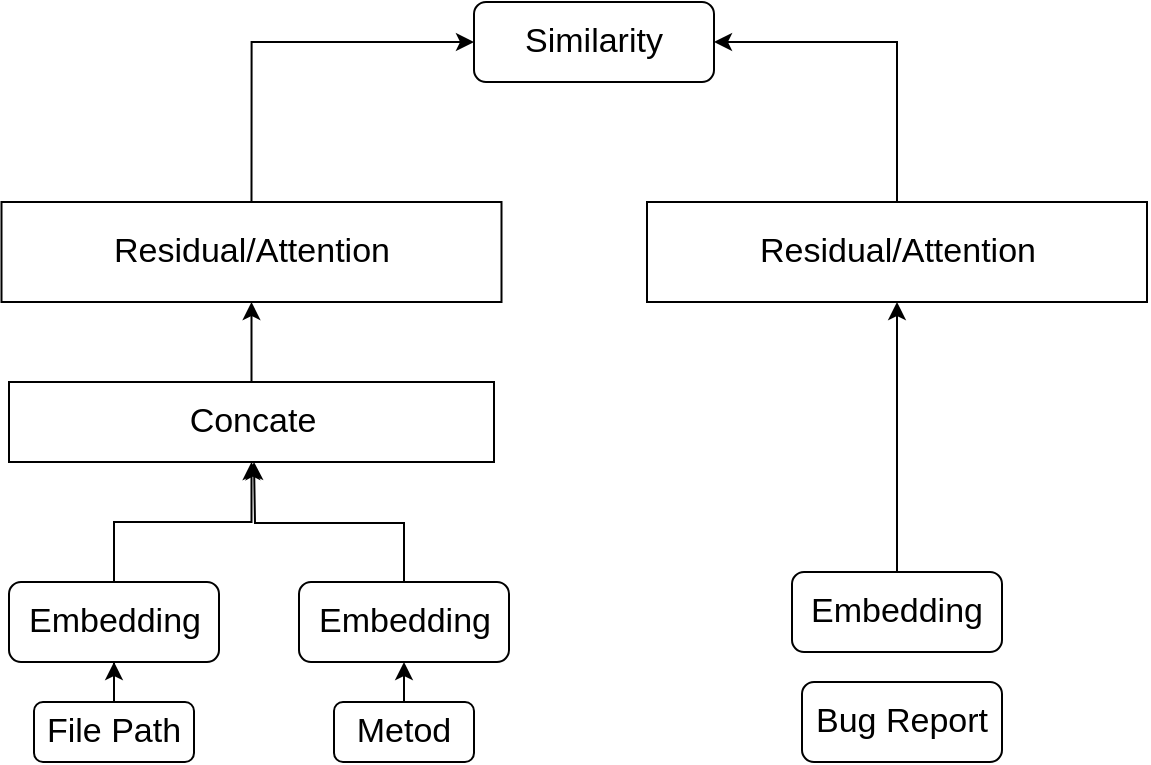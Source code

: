<mxfile version="22.1.2" type="device">
  <diagram name="Page-1" id="7-fWE4WoKvvkptcGo313">
    <mxGraphModel dx="2191" dy="843" grid="1" gridSize="10" guides="1" tooltips="1" connect="1" arrows="1" fold="1" page="1" pageScale="1" pageWidth="827" pageHeight="1169" math="0" shadow="0">
      <root>
        <mxCell id="0" />
        <mxCell id="1" parent="0" />
        <mxCell id="cKcwlgue6PO4gRso2J9z-1" value="&lt;font style=&quot;font-size: 17px;&quot;&gt;Bug Report&lt;/font&gt;" style="rounded=1;whiteSpace=wrap;html=1;" vertex="1" parent="1">
          <mxGeometry x="314" y="340" width="100" height="40" as="geometry" />
        </mxCell>
        <mxCell id="cKcwlgue6PO4gRso2J9z-10" style="edgeStyle=orthogonalEdgeStyle;rounded=0;orthogonalLoop=1;jettySize=auto;html=1;exitX=0.5;exitY=0;exitDx=0;exitDy=0;" edge="1" parent="1" source="cKcwlgue6PO4gRso2J9z-2" target="cKcwlgue6PO4gRso2J9z-5">
          <mxGeometry relative="1" as="geometry" />
        </mxCell>
        <mxCell id="cKcwlgue6PO4gRso2J9z-2" value="&lt;font style=&quot;font-size: 17px;&quot;&gt;File Path&lt;/font&gt;" style="rounded=1;whiteSpace=wrap;html=1;" vertex="1" parent="1">
          <mxGeometry x="-70" y="350" width="80" height="30" as="geometry" />
        </mxCell>
        <mxCell id="cKcwlgue6PO4gRso2J9z-11" style="edgeStyle=orthogonalEdgeStyle;rounded=0;orthogonalLoop=1;jettySize=auto;html=1;exitX=0.5;exitY=0;exitDx=0;exitDy=0;entryX=0.5;entryY=1;entryDx=0;entryDy=0;" edge="1" parent="1" source="cKcwlgue6PO4gRso2J9z-3" target="cKcwlgue6PO4gRso2J9z-4">
          <mxGeometry relative="1" as="geometry" />
        </mxCell>
        <mxCell id="cKcwlgue6PO4gRso2J9z-3" value="&lt;font style=&quot;font-size: 17px;&quot;&gt;Metod&lt;/font&gt;" style="rounded=1;whiteSpace=wrap;html=1;" vertex="1" parent="1">
          <mxGeometry x="80" y="350" width="70" height="30" as="geometry" />
        </mxCell>
        <mxCell id="cKcwlgue6PO4gRso2J9z-13" style="edgeStyle=orthogonalEdgeStyle;rounded=0;orthogonalLoop=1;jettySize=auto;html=1;exitX=0.5;exitY=0;exitDx=0;exitDy=0;" edge="1" parent="1" source="cKcwlgue6PO4gRso2J9z-4">
          <mxGeometry relative="1" as="geometry">
            <mxPoint x="40" y="230" as="targetPoint" />
          </mxGeometry>
        </mxCell>
        <mxCell id="cKcwlgue6PO4gRso2J9z-4" value="&lt;font style=&quot;font-size: 17px;&quot;&gt;Embedding&lt;/font&gt;" style="rounded=1;whiteSpace=wrap;html=1;" vertex="1" parent="1">
          <mxGeometry x="62.5" y="290" width="105" height="40" as="geometry" />
        </mxCell>
        <mxCell id="cKcwlgue6PO4gRso2J9z-12" style="edgeStyle=orthogonalEdgeStyle;rounded=0;orthogonalLoop=1;jettySize=auto;html=1;exitX=0.5;exitY=0;exitDx=0;exitDy=0;" edge="1" parent="1" source="cKcwlgue6PO4gRso2J9z-5" target="cKcwlgue6PO4gRso2J9z-7">
          <mxGeometry relative="1" as="geometry" />
        </mxCell>
        <mxCell id="cKcwlgue6PO4gRso2J9z-5" value="&lt;font style=&quot;font-size: 17px;&quot;&gt;Embedding&lt;/font&gt;" style="rounded=1;whiteSpace=wrap;html=1;" vertex="1" parent="1">
          <mxGeometry x="-82.5" y="290" width="105" height="40" as="geometry" />
        </mxCell>
        <mxCell id="cKcwlgue6PO4gRso2J9z-17" style="edgeStyle=orthogonalEdgeStyle;rounded=0;orthogonalLoop=1;jettySize=auto;html=1;exitX=0.5;exitY=0;exitDx=0;exitDy=0;entryX=0.5;entryY=1;entryDx=0;entryDy=0;" edge="1" parent="1" source="cKcwlgue6PO4gRso2J9z-6" target="cKcwlgue6PO4gRso2J9z-15">
          <mxGeometry relative="1" as="geometry" />
        </mxCell>
        <mxCell id="cKcwlgue6PO4gRso2J9z-6" value="&lt;font style=&quot;font-size: 17px;&quot;&gt;Embedding&lt;/font&gt;" style="rounded=1;whiteSpace=wrap;html=1;" vertex="1" parent="1">
          <mxGeometry x="309" y="285" width="105" height="40" as="geometry" />
        </mxCell>
        <mxCell id="cKcwlgue6PO4gRso2J9z-16" style="edgeStyle=orthogonalEdgeStyle;rounded=0;orthogonalLoop=1;jettySize=auto;html=1;exitX=0.5;exitY=0;exitDx=0;exitDy=0;entryX=0.5;entryY=1;entryDx=0;entryDy=0;" edge="1" parent="1" source="cKcwlgue6PO4gRso2J9z-7" target="cKcwlgue6PO4gRso2J9z-14">
          <mxGeometry relative="1" as="geometry" />
        </mxCell>
        <mxCell id="cKcwlgue6PO4gRso2J9z-7" value="&lt;font style=&quot;font-size: 17px;&quot;&gt;Concate&lt;/font&gt;" style="rounded=0;whiteSpace=wrap;html=1;" vertex="1" parent="1">
          <mxGeometry x="-82.5" y="190" width="242.5" height="40" as="geometry" />
        </mxCell>
        <mxCell id="cKcwlgue6PO4gRso2J9z-19" style="edgeStyle=orthogonalEdgeStyle;rounded=0;orthogonalLoop=1;jettySize=auto;html=1;exitX=0.5;exitY=0;exitDx=0;exitDy=0;entryX=0;entryY=0.5;entryDx=0;entryDy=0;" edge="1" parent="1" source="cKcwlgue6PO4gRso2J9z-14" target="cKcwlgue6PO4gRso2J9z-18">
          <mxGeometry relative="1" as="geometry" />
        </mxCell>
        <mxCell id="cKcwlgue6PO4gRso2J9z-14" value="&lt;font style=&quot;font-size: 17px;&quot;&gt;Residual/Attention&lt;/font&gt;" style="rounded=0;whiteSpace=wrap;html=1;" vertex="1" parent="1">
          <mxGeometry x="-86.25" y="100" width="250" height="50" as="geometry" />
        </mxCell>
        <mxCell id="cKcwlgue6PO4gRso2J9z-20" style="edgeStyle=orthogonalEdgeStyle;rounded=0;orthogonalLoop=1;jettySize=auto;html=1;exitX=0.5;exitY=0;exitDx=0;exitDy=0;entryX=1;entryY=0.5;entryDx=0;entryDy=0;" edge="1" parent="1" source="cKcwlgue6PO4gRso2J9z-15" target="cKcwlgue6PO4gRso2J9z-18">
          <mxGeometry relative="1" as="geometry" />
        </mxCell>
        <mxCell id="cKcwlgue6PO4gRso2J9z-15" value="&lt;font style=&quot;font-size: 17px;&quot;&gt;Residual/Attention&lt;/font&gt;" style="rounded=0;whiteSpace=wrap;html=1;" vertex="1" parent="1">
          <mxGeometry x="236.5" y="100" width="250" height="50" as="geometry" />
        </mxCell>
        <mxCell id="cKcwlgue6PO4gRso2J9z-18" value="&lt;font style=&quot;font-size: 17px;&quot;&gt;Similarity&lt;/font&gt;" style="rounded=1;whiteSpace=wrap;html=1;" vertex="1" parent="1">
          <mxGeometry x="150" width="120" height="40" as="geometry" />
        </mxCell>
      </root>
    </mxGraphModel>
  </diagram>
</mxfile>
